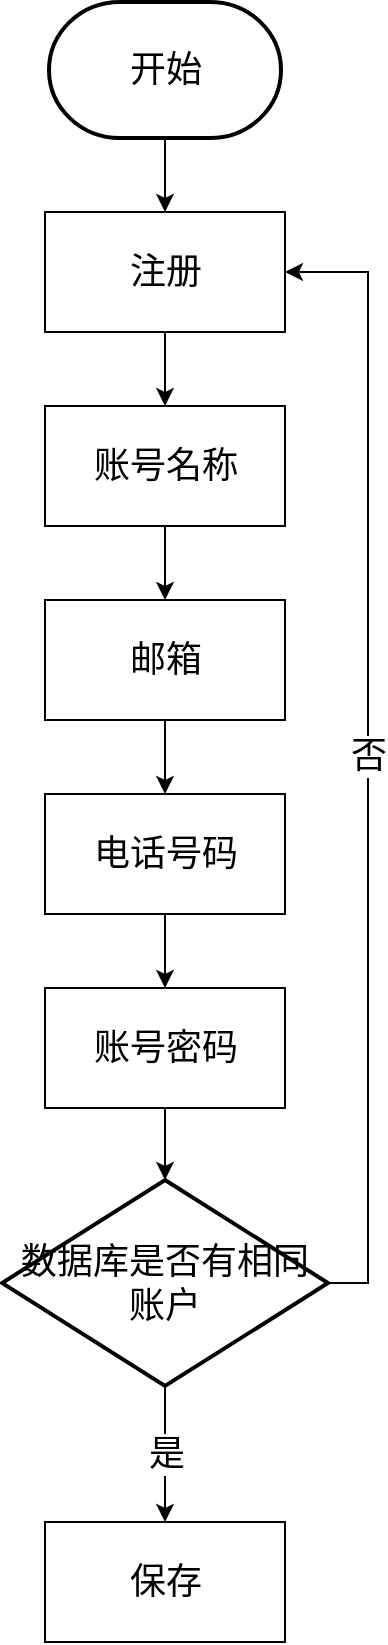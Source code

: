 <mxfile version="21.3.2" type="github">
  <diagram name="第 1 页" id="ObLICPQM8UUsBLb88kxZ">
    <mxGraphModel dx="3628" dy="-273" grid="0" gridSize="10" guides="1" tooltips="1" connect="1" arrows="1" fold="1" page="1" pageScale="1" pageWidth="827" pageHeight="1169" math="0" shadow="0">
      <root>
        <mxCell id="0" />
        <mxCell id="1" parent="0" />
        <mxCell id="4LLwtitQ2hKkHDhcLw_t-1" style="edgeStyle=orthogonalEdgeStyle;rounded=0;orthogonalLoop=1;jettySize=auto;html=1;exitX=0.5;exitY=1;exitDx=0;exitDy=0;exitPerimeter=0;entryX=0.5;entryY=0;entryDx=0;entryDy=0;" edge="1" parent="1" source="4LLwtitQ2hKkHDhcLw_t-2" target="4LLwtitQ2hKkHDhcLw_t-4">
          <mxGeometry relative="1" as="geometry" />
        </mxCell>
        <mxCell id="4LLwtitQ2hKkHDhcLw_t-2" value="开始" style="strokeWidth=2;html=1;shape=mxgraph.flowchart.terminator;whiteSpace=wrap;fontSize=18;" vertex="1" parent="1">
          <mxGeometry x="-1314.5" y="1240" width="116" height="68" as="geometry" />
        </mxCell>
        <mxCell id="4LLwtitQ2hKkHDhcLw_t-3" style="edgeStyle=orthogonalEdgeStyle;rounded=0;orthogonalLoop=1;jettySize=auto;html=1;exitX=0.5;exitY=1;exitDx=0;exitDy=0;entryX=0.5;entryY=0;entryDx=0;entryDy=0;" edge="1" parent="1" source="4LLwtitQ2hKkHDhcLw_t-4" target="4LLwtitQ2hKkHDhcLw_t-6">
          <mxGeometry relative="1" as="geometry" />
        </mxCell>
        <mxCell id="4LLwtitQ2hKkHDhcLw_t-4" value="注册" style="rounded=0;whiteSpace=wrap;html=1;fontSize=18;" vertex="1" parent="1">
          <mxGeometry x="-1316.5" y="1345" width="120" height="60" as="geometry" />
        </mxCell>
        <mxCell id="4LLwtitQ2hKkHDhcLw_t-5" style="edgeStyle=orthogonalEdgeStyle;rounded=0;orthogonalLoop=1;jettySize=auto;html=1;exitX=0.5;exitY=1;exitDx=0;exitDy=0;entryX=0.5;entryY=0;entryDx=0;entryDy=0;" edge="1" parent="1" source="4LLwtitQ2hKkHDhcLw_t-6" target="4LLwtitQ2hKkHDhcLw_t-8">
          <mxGeometry relative="1" as="geometry" />
        </mxCell>
        <mxCell id="4LLwtitQ2hKkHDhcLw_t-6" value="账号名称" style="rounded=0;whiteSpace=wrap;html=1;fontSize=18;" vertex="1" parent="1">
          <mxGeometry x="-1316.5" y="1442" width="120" height="60" as="geometry" />
        </mxCell>
        <mxCell id="4LLwtitQ2hKkHDhcLw_t-7" style="edgeStyle=orthogonalEdgeStyle;rounded=0;orthogonalLoop=1;jettySize=auto;html=1;exitX=0.5;exitY=1;exitDx=0;exitDy=0;entryX=0.5;entryY=0;entryDx=0;entryDy=0;" edge="1" parent="1" source="4LLwtitQ2hKkHDhcLw_t-8" target="4LLwtitQ2hKkHDhcLw_t-10">
          <mxGeometry relative="1" as="geometry" />
        </mxCell>
        <mxCell id="4LLwtitQ2hKkHDhcLw_t-8" value="邮箱" style="rounded=0;whiteSpace=wrap;html=1;fontSize=18;" vertex="1" parent="1">
          <mxGeometry x="-1316.5" y="1539" width="120" height="60" as="geometry" />
        </mxCell>
        <mxCell id="4LLwtitQ2hKkHDhcLw_t-9" style="edgeStyle=orthogonalEdgeStyle;rounded=0;orthogonalLoop=1;jettySize=auto;html=1;exitX=0.5;exitY=1;exitDx=0;exitDy=0;entryX=0.5;entryY=0;entryDx=0;entryDy=0;" edge="1" parent="1" source="4LLwtitQ2hKkHDhcLw_t-10" target="4LLwtitQ2hKkHDhcLw_t-12">
          <mxGeometry relative="1" as="geometry" />
        </mxCell>
        <mxCell id="4LLwtitQ2hKkHDhcLw_t-10" value="电话号码" style="rounded=0;whiteSpace=wrap;html=1;fontSize=18;" vertex="1" parent="1">
          <mxGeometry x="-1316.5" y="1636" width="120" height="60" as="geometry" />
        </mxCell>
        <mxCell id="4LLwtitQ2hKkHDhcLw_t-11" style="edgeStyle=orthogonalEdgeStyle;rounded=0;orthogonalLoop=1;jettySize=auto;html=1;exitX=0.5;exitY=1;exitDx=0;exitDy=0;entryX=0.5;entryY=0;entryDx=0;entryDy=0;entryPerimeter=0;" edge="1" parent="1" source="4LLwtitQ2hKkHDhcLw_t-12" target="4LLwtitQ2hKkHDhcLw_t-16">
          <mxGeometry relative="1" as="geometry" />
        </mxCell>
        <mxCell id="4LLwtitQ2hKkHDhcLw_t-12" value="账号密码" style="rounded=0;whiteSpace=wrap;html=1;fontSize=18;" vertex="1" parent="1">
          <mxGeometry x="-1316.5" y="1733" width="120" height="60" as="geometry" />
        </mxCell>
        <mxCell id="4LLwtitQ2hKkHDhcLw_t-13" value="保存" style="rounded=0;whiteSpace=wrap;html=1;fontSize=18;" vertex="1" parent="1">
          <mxGeometry x="-1316.5" y="2000" width="120" height="60" as="geometry" />
        </mxCell>
        <mxCell id="4LLwtitQ2hKkHDhcLw_t-14" value="是" style="edgeStyle=orthogonalEdgeStyle;rounded=0;orthogonalLoop=1;jettySize=auto;html=1;exitX=0.5;exitY=1;exitDx=0;exitDy=0;exitPerimeter=0;fontSize=18;" edge="1" parent="1" source="4LLwtitQ2hKkHDhcLw_t-16" target="4LLwtitQ2hKkHDhcLw_t-13">
          <mxGeometry relative="1" as="geometry" />
        </mxCell>
        <mxCell id="4LLwtitQ2hKkHDhcLw_t-15" value="否" style="edgeStyle=orthogonalEdgeStyle;rounded=0;orthogonalLoop=1;jettySize=auto;html=1;exitX=1;exitY=0.5;exitDx=0;exitDy=0;exitPerimeter=0;entryX=1;entryY=0.5;entryDx=0;entryDy=0;fontSize=18;" edge="1" parent="1" source="4LLwtitQ2hKkHDhcLw_t-16" target="4LLwtitQ2hKkHDhcLw_t-4">
          <mxGeometry relative="1" as="geometry" />
        </mxCell>
        <mxCell id="4LLwtitQ2hKkHDhcLw_t-16" value="&lt;font style=&quot;font-size: 18px;&quot;&gt;数据库是否有相同账户&lt;/font&gt;" style="strokeWidth=2;html=1;shape=mxgraph.flowchart.decision;whiteSpace=wrap;" vertex="1" parent="1">
          <mxGeometry x="-1338" y="1829" width="163" height="103" as="geometry" />
        </mxCell>
      </root>
    </mxGraphModel>
  </diagram>
</mxfile>
